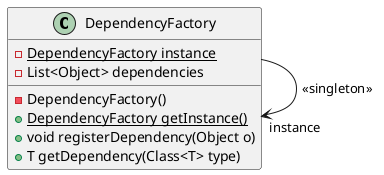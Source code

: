 @startuml
class DependencyFactory {
  - {static} DependencyFactory instance
  - List<Object> dependencies
  - DependencyFactory()
  + {static} DependencyFactory getInstance()
  + void registerDependency(Object o)
  + T getDependency(Class<T> type)
}
DependencyFactory --> "instance" DependencyFactory: <<singleton>>
@enduml
